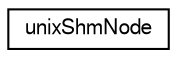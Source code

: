 digraph "Graphical Class Hierarchy"
{
  edge [fontname="FreeSans",fontsize="10",labelfontname="FreeSans",labelfontsize="10"];
  node [fontname="FreeSans",fontsize="10",shape=record];
  rankdir="LR";
  Node0 [label="unixShmNode",height=0.2,width=0.4,color="black", fillcolor="white", style="filled",URL="$structunixShmNode.html"];
}
